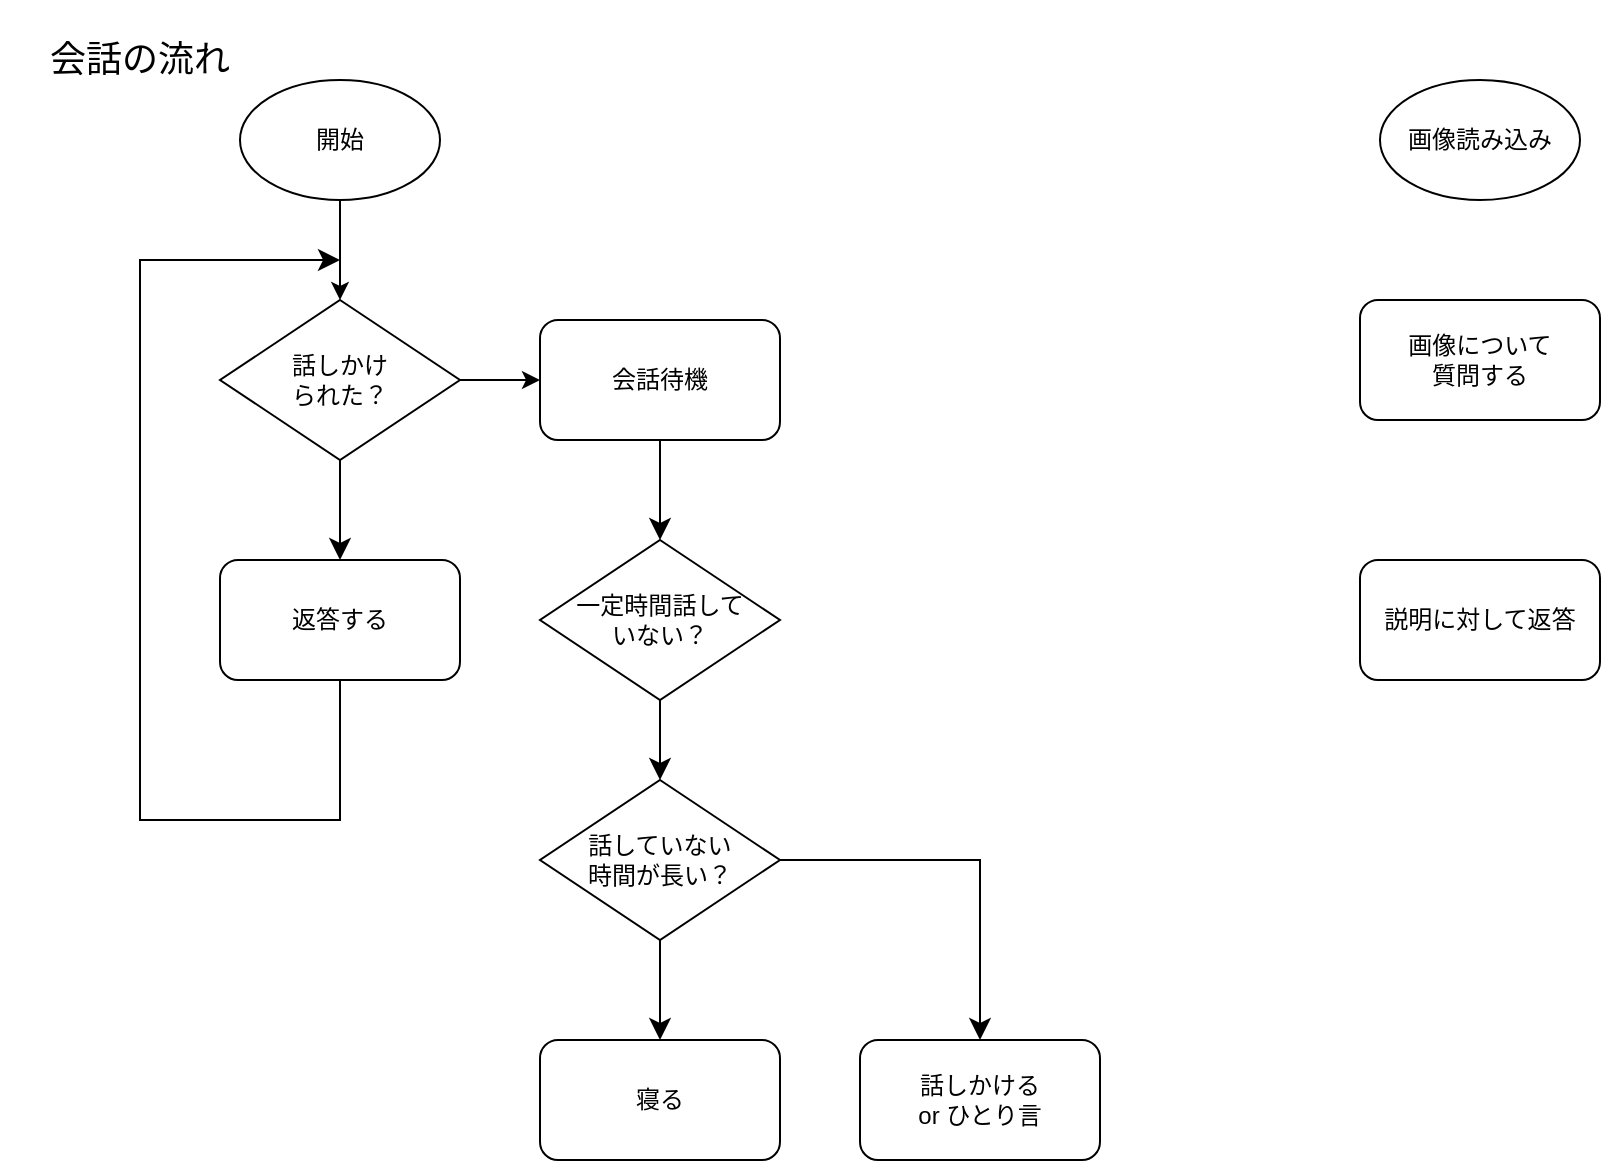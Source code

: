 <mxfile version="24.4.9" type="github">
  <diagram id="C5RBs43oDa-KdzZeNtuy" name="Page-1">
    <mxGraphModel dx="206" dy="542" grid="1" gridSize="10" guides="1" tooltips="1" connect="1" arrows="1" fold="1" page="1" pageScale="1" pageWidth="827" pageHeight="1169" math="0" shadow="0">
      <root>
        <mxCell id="WIyWlLk6GJQsqaUBKTNV-0" />
        <mxCell id="WIyWlLk6GJQsqaUBKTNV-1" parent="WIyWlLk6GJQsqaUBKTNV-0" />
        <mxCell id="rkyjyS4HDsIOG3Hw2fb--8" value="&lt;font style=&quot;font-size: 18px;&quot;&gt;会話の流れ&lt;/font&gt;" style="text;html=1;align=center;verticalAlign=middle;whiteSpace=wrap;rounded=0;" parent="WIyWlLk6GJQsqaUBKTNV-1" vertex="1">
          <mxGeometry x="10" y="10" width="140" height="60" as="geometry" />
        </mxCell>
        <mxCell id="rkyjyS4HDsIOG3Hw2fb--10" value="返答する" style="rounded=1;whiteSpace=wrap;html=1;" parent="WIyWlLk6GJQsqaUBKTNV-1" vertex="1">
          <mxGeometry x="120" y="290" width="120" height="60" as="geometry" />
        </mxCell>
        <mxCell id="rkyjyS4HDsIOG3Hw2fb--15" value="画像読み込み" style="strokeWidth=1;html=1;shape=mxgraph.flowchart.start_1;whiteSpace=wrap;" parent="WIyWlLk6GJQsqaUBKTNV-1" vertex="1">
          <mxGeometry x="700" y="50" width="100" height="60" as="geometry" />
        </mxCell>
        <mxCell id="rkyjyS4HDsIOG3Hw2fb--16" value="画像について&lt;div&gt;質問する&lt;/div&gt;" style="rounded=1;whiteSpace=wrap;html=1;" parent="WIyWlLk6GJQsqaUBKTNV-1" vertex="1">
          <mxGeometry x="690" y="160" width="120" height="60" as="geometry" />
        </mxCell>
        <mxCell id="rkyjyS4HDsIOG3Hw2fb--17" value="説明に対して返答" style="rounded=1;whiteSpace=wrap;html=1;" parent="WIyWlLk6GJQsqaUBKTNV-1" vertex="1">
          <mxGeometry x="690" y="290" width="120" height="60" as="geometry" />
        </mxCell>
        <mxCell id="rkyjyS4HDsIOG3Hw2fb--25" value="" style="edgeStyle=orthogonalEdgeStyle;rounded=0;orthogonalLoop=1;jettySize=auto;html=1;" parent="WIyWlLk6GJQsqaUBKTNV-1" source="rkyjyS4HDsIOG3Hw2fb--19" target="rkyjyS4HDsIOG3Hw2fb--24" edge="1">
          <mxGeometry relative="1" as="geometry" />
        </mxCell>
        <mxCell id="rkyjyS4HDsIOG3Hw2fb--19" value="開始" style="strokeWidth=1;html=1;shape=mxgraph.flowchart.start_1;whiteSpace=wrap;" parent="WIyWlLk6GJQsqaUBKTNV-1" vertex="1">
          <mxGeometry x="130" y="50" width="100" height="60" as="geometry" />
        </mxCell>
        <mxCell id="14grvm12gWi_EOCNRepj-3" value="" style="edgeStyle=none;curved=1;rounded=0;orthogonalLoop=1;jettySize=auto;html=1;fontSize=12;startSize=8;endSize=8;" edge="1" parent="WIyWlLk6GJQsqaUBKTNV-1" source="rkyjyS4HDsIOG3Hw2fb--21" target="14grvm12gWi_EOCNRepj-2">
          <mxGeometry relative="1" as="geometry" />
        </mxCell>
        <mxCell id="rkyjyS4HDsIOG3Hw2fb--21" value="会話待機" style="rounded=1;whiteSpace=wrap;html=1;" parent="WIyWlLk6GJQsqaUBKTNV-1" vertex="1">
          <mxGeometry x="280" y="170" width="120" height="60" as="geometry" />
        </mxCell>
        <mxCell id="rkyjyS4HDsIOG3Hw2fb--26" value="" style="edgeStyle=orthogonalEdgeStyle;rounded=0;orthogonalLoop=1;jettySize=auto;html=1;" parent="WIyWlLk6GJQsqaUBKTNV-1" source="rkyjyS4HDsIOG3Hw2fb--24" target="rkyjyS4HDsIOG3Hw2fb--21" edge="1">
          <mxGeometry relative="1" as="geometry" />
        </mxCell>
        <mxCell id="H1_h9o8lkAhOqS3Qtf2S-0" value="" style="edgeStyle=none;curved=1;rounded=0;orthogonalLoop=1;jettySize=auto;html=1;fontSize=12;startSize=8;endSize=8;" parent="WIyWlLk6GJQsqaUBKTNV-1" source="rkyjyS4HDsIOG3Hw2fb--24" target="rkyjyS4HDsIOG3Hw2fb--10" edge="1">
          <mxGeometry relative="1" as="geometry" />
        </mxCell>
        <mxCell id="rkyjyS4HDsIOG3Hw2fb--24" value="話しかけ&lt;div&gt;られた？&lt;/div&gt;" style="rhombus;whiteSpace=wrap;html=1;" parent="WIyWlLk6GJQsqaUBKTNV-1" vertex="1">
          <mxGeometry x="120" y="160" width="120" height="80" as="geometry" />
        </mxCell>
        <mxCell id="14grvm12gWi_EOCNRepj-1" value="" style="edgeStyle=segmentEdgeStyle;endArrow=classic;html=1;curved=0;rounded=0;endSize=8;startSize=8;sourcePerimeterSpacing=0;targetPerimeterSpacing=0;fontSize=12;exitX=0.5;exitY=1;exitDx=0;exitDy=0;" edge="1" parent="WIyWlLk6GJQsqaUBKTNV-1" source="rkyjyS4HDsIOG3Hw2fb--10">
          <mxGeometry width="140" relative="1" as="geometry">
            <mxPoint x="230" y="360" as="sourcePoint" />
            <mxPoint x="180" y="140" as="targetPoint" />
            <Array as="points">
              <mxPoint x="180" y="420" />
              <mxPoint x="80" y="420" />
              <mxPoint x="80" y="140" />
            </Array>
          </mxGeometry>
        </mxCell>
        <mxCell id="14grvm12gWi_EOCNRepj-9" value="" style="edgeStyle=none;curved=1;rounded=0;orthogonalLoop=1;jettySize=auto;html=1;fontSize=12;startSize=8;endSize=8;" edge="1" parent="WIyWlLk6GJQsqaUBKTNV-1" source="14grvm12gWi_EOCNRepj-2" target="14grvm12gWi_EOCNRepj-8">
          <mxGeometry relative="1" as="geometry" />
        </mxCell>
        <mxCell id="14grvm12gWi_EOCNRepj-2" value="一定時間&lt;span style=&quot;background-color: initial;&quot;&gt;話して&lt;/span&gt;&lt;div&gt;&lt;span style=&quot;background-color: initial;&quot;&gt;いない？&lt;/span&gt;&lt;/div&gt;" style="rhombus;whiteSpace=wrap;html=1;" vertex="1" parent="WIyWlLk6GJQsqaUBKTNV-1">
          <mxGeometry x="280" y="280" width="120" height="80" as="geometry" />
        </mxCell>
        <mxCell id="14grvm12gWi_EOCNRepj-4" value="話しかける&lt;div&gt;&lt;span style=&quot;background-color: initial;&quot;&gt;or ひとり言&lt;/span&gt;&lt;/div&gt;" style="rounded=1;whiteSpace=wrap;html=1;" vertex="1" parent="WIyWlLk6GJQsqaUBKTNV-1">
          <mxGeometry x="440" y="530" width="120" height="60" as="geometry" />
        </mxCell>
        <mxCell id="14grvm12gWi_EOCNRepj-11" value="" style="edgeStyle=none;curved=1;rounded=0;orthogonalLoop=1;jettySize=auto;html=1;fontSize=12;startSize=8;endSize=8;" edge="1" parent="WIyWlLk6GJQsqaUBKTNV-1" source="14grvm12gWi_EOCNRepj-8" target="14grvm12gWi_EOCNRepj-10">
          <mxGeometry relative="1" as="geometry" />
        </mxCell>
        <mxCell id="14grvm12gWi_EOCNRepj-8" value="&lt;span style=&quot;background-color: initial;&quot;&gt;話して&lt;/span&gt;&lt;span style=&quot;background-color: initial;&quot;&gt;いない&lt;/span&gt;&lt;div&gt;&lt;span style=&quot;background-color: initial;&quot;&gt;時間が長い？&lt;/span&gt;&lt;/div&gt;" style="rhombus;whiteSpace=wrap;html=1;" vertex="1" parent="WIyWlLk6GJQsqaUBKTNV-1">
          <mxGeometry x="280" y="400" width="120" height="80" as="geometry" />
        </mxCell>
        <mxCell id="14grvm12gWi_EOCNRepj-10" value="寝る" style="rounded=1;whiteSpace=wrap;html=1;" vertex="1" parent="WIyWlLk6GJQsqaUBKTNV-1">
          <mxGeometry x="280" y="530" width="120" height="60" as="geometry" />
        </mxCell>
        <mxCell id="14grvm12gWi_EOCNRepj-12" value="" style="edgeStyle=segmentEdgeStyle;endArrow=classic;html=1;curved=0;rounded=0;endSize=8;startSize=8;sourcePerimeterSpacing=0;targetPerimeterSpacing=0;fontSize=12;exitX=1;exitY=0.5;exitDx=0;exitDy=0;" edge="1" parent="WIyWlLk6GJQsqaUBKTNV-1" source="14grvm12gWi_EOCNRepj-8" target="14grvm12gWi_EOCNRepj-4">
          <mxGeometry width="140" relative="1" as="geometry">
            <mxPoint x="420" y="440" as="sourcePoint" />
            <mxPoint x="560" y="500" as="targetPoint" />
            <Array as="points">
              <mxPoint x="500" y="440" />
            </Array>
          </mxGeometry>
        </mxCell>
      </root>
    </mxGraphModel>
  </diagram>
</mxfile>
